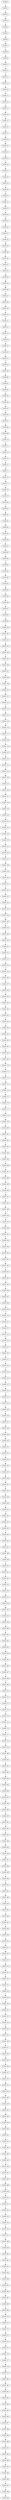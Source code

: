 digraph G {
test98_0->test98_1;
test98_1->test98_2;
test98_2->test98_3;
test98_3->test98_4;
test98_4->test98_5;
test98_5->test98_6;
test98_6->test98_7;
test98_7->test98_8;
test98_8->test98_9;
test98_9->test98_10;
test98_10->test98_11;
test98_11->test98_12;
test98_12->test98_13;
test98_13->test98_14;
test98_14->test98_15;
test98_15->test98_16;
test98_16->test98_17;
test98_17->test98_18;
test98_18->test98_19;
test98_19->test98_20;
test98_20->test98_21;
test98_21->test98_22;
test98_22->test98_23;
test98_23->test98_24;
test98_24->test98_25;
test98_25->test98_26;
test98_26->test98_27;
test98_27->test98_28;
test98_28->test98_29;
test98_29->test98_30;
test98_30->test98_31;
test98_31->test98_32;
test98_32->test98_33;
test98_33->test98_34;
test98_34->test98_35;
test98_35->test98_36;
test98_36->test98_37;
test98_37->test98_38;
test98_38->test98_39;
test98_39->test98_40;
test98_40->test98_41;
test98_41->test98_42;
test98_42->test98_43;
test98_43->test98_44;
test98_44->test98_45;
test98_45->test98_46;
test98_46->test98_47;
test98_47->test98_48;
test98_48->test98_49;
test98_49->test98_50;
test98_50->test98_51;
test98_51->test98_52;
test98_52->test98_53;
test98_53->test98_54;
test98_54->test98_55;
test98_55->test98_56;
test98_56->test98_57;
test98_57->test98_58;
test98_58->test98_59;
test98_59->test98_60;
test98_60->test98_61;
test98_61->test98_62;
test98_62->test98_63;
test98_63->test98_64;
test98_64->test98_65;
test98_65->test98_66;
test98_66->test98_67;
test98_67->test98_68;
test98_68->test98_69;
test98_69->test98_70;
test98_70->test98_71;
test98_71->test98_72;
test98_72->test98_73;
test98_73->test98_74;
test98_74->test98_75;
test98_75->test98_76;
test98_76->test98_77;
test98_77->test98_78;
test98_78->test98_79;
test98_79->test98_80;
test98_80->test98_81;
test98_81->test98_82;
test98_82->test98_83;
test98_83->test98_84;
test98_84->test98_85;
test98_85->test98_86;
test98_86->test98_87;
test98_87->test98_88;
test98_88->test98_89;
test98_89->test98_90;
test98_90->test98_91;
test98_91->test98_92;
test98_92->test98_93;
test98_93->test98_94;
test98_94->test98_95;
test98_95->test98_96;
test98_96->test98_97;
test98_97->test98_98;
test98_98->test98_99;
test98_99->test98_100;
test98_100->test98_101;
test98_101->test98_102;
test98_102->test98_103;
test98_103->test98_104;
test98_104->test98_105;
test98_105->test98_106;
test98_106->test98_107;
test98_107->test98_108;
test98_108->test98_109;
test98_109->test98_110;
test98_110->test98_111;
test98_111->test98_112;
test98_112->test98_113;
test98_113->test98_114;
test98_114->test98_115;
test98_115->test98_116;
test98_116->test98_117;
test98_117->test98_118;
test98_118->test98_119;
test98_119->test98_120;
test98_120->test98_121;
test98_121->test98_122;
test98_122->test98_123;
test98_123->test98_124;
test98_124->test98_125;
test98_125->test98_126;
test98_126->test98_127;
test98_127->test98_128;
test98_128->test98_129;
test98_129->test98_130;
test98_130->test98_131;
test98_131->test98_132;
test98_132->test98_133;
test98_133->test98_134;
test98_134->test98_135;
test98_135->test98_136;
test98_136->test98_137;
test98_137->test98_138;
test98_138->test98_139;
test98_139->test98_140;
test98_140->test98_141;
test98_141->test98_142;
test98_142->test98_143;
test98_143->test98_144;
test98_144->test98_145;
test98_145->test98_146;
test98_146->test98_147;
test98_147->test98_148;
test98_148->test98_149;
test98_149->test98_150;
test98_150->test98_151;
test98_151->test98_152;
test98_152->test98_153;
test98_153->test98_154;
test98_154->test98_155;
test98_155->test98_156;
test98_156->test98_157;
test98_157->test98_158;
test98_158->test98_159;
test98_159->test98_160;
test98_160->test98_161;
test98_161->test98_162;
test98_162->test98_163;
test98_163->test98_164;
test98_164->test98_165;
test98_165->test98_166;
test98_166->test98_167;
test98_167->test98_168;
test98_168->test98_169;
test98_169->test98_170;
test98_170->test98_171;
test98_171->test98_172;
test98_172->test98_173;
test98_173->test98_174;
test98_174->test98_175;
test98_175->test98_176;
test98_176->test98_177;
test98_177->test98_178;
test98_178->test98_179;
test98_179->test98_180;
test98_180->test98_181;
test98_181->test98_182;
test98_182->test98_183;
test98_183->test98_184;
test98_184->test98_185;
test98_185->test98_186;
test98_186->test98_187;
test98_187->test98_188;
test98_188->test98_189;
test98_189->test98_190;
test98_190->test98_191;
test98_191->test98_192;
test98_192->test98_193;
test98_193->test98_194;
test98_194->test98_195;
test98_195->test98_196;
test98_196->test98_197;
test98_197->test98_198;
test98_198->test98_199;
test98_199->test98_200;
test98_200->test98_201;
test98_201->test98_202;
test98_202->test98_203;
test98_203->test98_204;
test98_204->test98_205;
test98_205->test98_206;
test98_206->test98_207;
test98_207->test98_208;
test98_208->test98_209;
test98_209->test98_210;
test98_210->test98_211;
test98_211->test98_212;
test98_212->test98_213;
test98_213->test98_214;
test98_214->test98_215;
test98_215->test98_216;
test98_216->test98_217;
test98_217->test98_218;
test98_218->test98_219;
test98_219->test98_220;
test98_220->test98_221;
test98_221->test98_222;
test98_222->test98_223;
test98_223->test98_224;
test98_224->test98_225;
test98_225->test98_226;
test98_226->test98_227;
test98_227->test98_228;
test98_228->test98_229;
test98_229->test98_230;
test98_230->test98_231;
test98_231->test98_232;
test98_232->test98_233;
test98_233->test98_234;
test98_234->test98_235;
test98_235->test98_236;
test98_236->test98_237;
test98_237->test98_238;
test98_238->test98_239;
test98_239->test98_240;
test98_240->test98_241;
test98_241->test98_242;
test98_242->test98_243;
test98_243->test98_244;
test98_244->test98_245;
test98_245->test98_246;
test98_246->test98_247;
test98_247->test98_248;
test98_248->test98_249;
test98_249->test98_250;
test98_250->test98_251;
test98_251->test98_252;
test98_252->test98_253;
test98_253->test98_254;
test98_254->test98_255;
test98_255->test98_256;
test98_256->test98_257;
test98_257->test98_258;
test98_258->test98_259;
test98_259->test98_260;
test98_260->test98_261;
test98_261->test98_262;
test98_262->test98_263;
test98_263->test98_264;
test98_264->test98_265;
test98_265->test98_266;
test98_266->test98_267;
test98_267->test98_268;
test98_268->test98_269;
test98_269->test98_270;
test98_270->test98_271;
test98_271->test98_272;
test98_272->test98_273;
test98_273->test98_274;
test98_274->test98_275;
test98_275->test98_276;
test98_276->test98_277;
test98_277->test98_278;
test98_278->test98_279;
test98_279->test98_280;
test98_280->test98_281;
test98_281->test98_282;
test98_282->test98_283;
test98_283->test98_284;
test98_284->test98_285;
test98_285->test98_286;
test98_286->test98_287;
test98_287->test98_288;
test98_288->test98_289;
test98_289->test98_290;
test98_290->test98_291;
test98_291->test98_292;
test98_292->test98_293;
test98_293->test98_294;
test98_294->test98_295;
test98_295->test98_296;
test98_296->test98_297;
test98_297->test98_298;
test98_298->test98_299;
test98_299->test98_300;
test98_300->test98_301;
test98_301->test98_302;
test98_302->test98_303;
test98_303->test98_304;
test98_304->test98_305;
test98_305->test98_306;
test98_306->test98_307;
test98_307->test98_308;
test98_308->test98_309;
test98_309->test98_310;
test98_310->test98_311;
test98_311->test98_312;
test98_312->test98_313;
test98_313->test98_314;
test98_314->test98_315;
test98_315->test98_316;
test98_316->test98_317;
test98_317->test98_318;
test98_318->test98_319;
test98_319->test98_320;
test98_320->test98_321;
test98_321->test98_322;
test98_322->test98_323;
test98_323->test98_324;
test98_324->test98_325;
test98_325->test98_326;
test98_326->test98_327;
test98_327->test98_328;
test98_328->test98_329;
test98_329->test98_330;
test98_330->test98_331;
test98_331->test98_332;
test98_332->test98_333;
test98_333->test98_334;
test98_334->test98_335;
test98_335->test98_336;
test98_336->test98_337;
test98_337->test98_338;
test98_338->test98_339;
test98_339->test98_340;
test98_340->test98_341;
test98_341->test98_342;
test98_342->test98_343;
test98_343->test98_344;
test98_344->test98_345;
test98_345->test98_346;
test98_346->test98_347;
test98_347->test98_348;
test98_348->test98_349;
test98_349->test98_350;
test98_350->test98_351;
test98_351->test98_352;
test98_352->test98_353;
test98_353->test98_354;
test98_354->test98_355;
test98_355->test98_356;
test98_356->test98_357;
test98_357->test98_358;
test98_358->test98_359;
test98_359->test98_360;
test98_360->test98_361;
test98_361->test98_362;
test98_362->test98_363;
test98_363->test98_364;
test98_364->test98_365;
test98_365->test98_366;
test98_366->test98_367;
test98_367->test98_368;
test98_368->test98_369;
test98_369->test98_370;
test98_370->test98_371;
test98_371->test98_372;
test98_372->test98_373;
test98_373->test98_374;
test98_374->test98_375;
test98_375->test98_376;
test98_376->test98_377;
test98_377->test98_378;
test98_378->test98_379;
test98_379->test98_380;
test98_380->test98_381;
test98_381->test98_382;
test98_382->test98_383;
test98_383->test98_384;
test98_384->test98_385;
test98_385->test98_386;
test98_386->test98_387;
test98_387->test98_388;
test98_388->test98_389;
test98_389->test98_390;
test98_390->test98_391;
test98_391->test98_392;
test98_392->test98_393;
test98_393->test98_394;
test98_394->test98_395;
test98_395->test98_396;
test98_396->test98_397;
test98_397->test98_398;
test98_398->test98_399;

}
